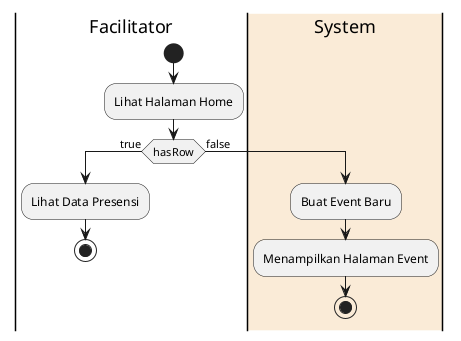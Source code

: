 @startuml
|Facilitator|
start
:Lihat Halaman Home;
if(hasRow) then (true)
    :Lihat Data Presensi;
    stop
else (false)
    |System|
    :Buat Event Baru;
    :Menampilkan Halaman Event;
    stop
endif
|#AntiqueWhite|System|
@enduml